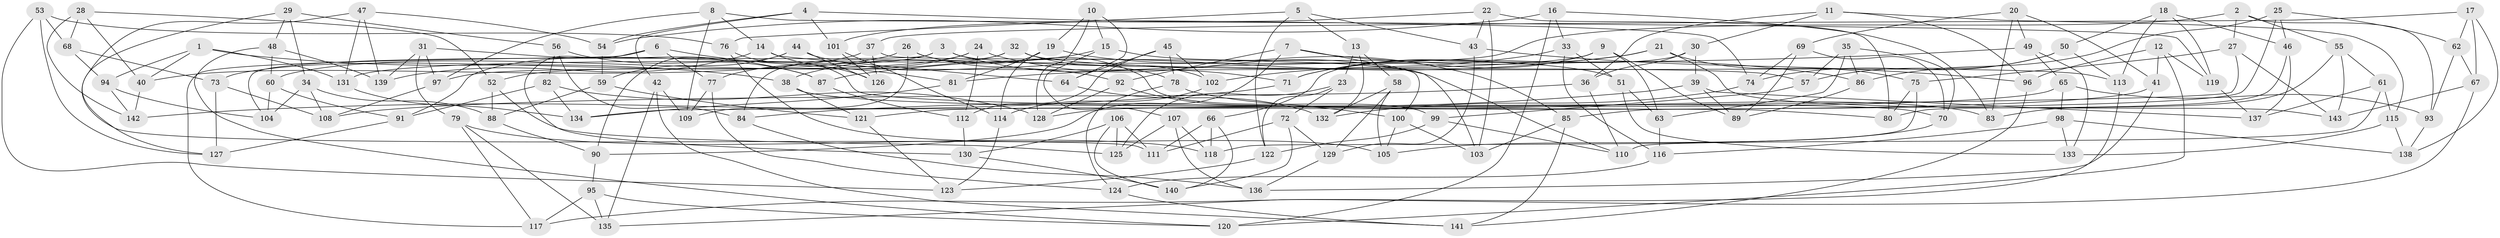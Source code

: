 // coarse degree distribution, {6: 0.5384615384615384, 5: 0.03296703296703297, 4: 0.4175824175824176, 3: 0.01098901098901099}
// Generated by graph-tools (version 1.1) at 2025/52/02/27/25 19:52:27]
// undirected, 143 vertices, 286 edges
graph export_dot {
graph [start="1"]
  node [color=gray90,style=filled];
  1;
  2;
  3;
  4;
  5;
  6;
  7;
  8;
  9;
  10;
  11;
  12;
  13;
  14;
  15;
  16;
  17;
  18;
  19;
  20;
  21;
  22;
  23;
  24;
  25;
  26;
  27;
  28;
  29;
  30;
  31;
  32;
  33;
  34;
  35;
  36;
  37;
  38;
  39;
  40;
  41;
  42;
  43;
  44;
  45;
  46;
  47;
  48;
  49;
  50;
  51;
  52;
  53;
  54;
  55;
  56;
  57;
  58;
  59;
  60;
  61;
  62;
  63;
  64;
  65;
  66;
  67;
  68;
  69;
  70;
  71;
  72;
  73;
  74;
  75;
  76;
  77;
  78;
  79;
  80;
  81;
  82;
  83;
  84;
  85;
  86;
  87;
  88;
  89;
  90;
  91;
  92;
  93;
  94;
  95;
  96;
  97;
  98;
  99;
  100;
  101;
  102;
  103;
  104;
  105;
  106;
  107;
  108;
  109;
  110;
  111;
  112;
  113;
  114;
  115;
  116;
  117;
  118;
  119;
  120;
  121;
  122;
  123;
  124;
  125;
  126;
  127;
  128;
  129;
  130;
  131;
  132;
  133;
  134;
  135;
  136;
  137;
  138;
  139;
  140;
  141;
  142;
  143;
  1 -- 40;
  1 -- 38;
  1 -- 131;
  1 -- 94;
  2 -- 27;
  2 -- 55;
  2 -- 131;
  2 -- 93;
  3 -- 104;
  3 -- 71;
  3 -- 91;
  3 -- 57;
  4 -- 42;
  4 -- 54;
  4 -- 74;
  4 -- 101;
  5 -- 13;
  5 -- 76;
  5 -- 43;
  5 -- 122;
  6 -- 77;
  6 -- 117;
  6 -- 81;
  6 -- 130;
  7 -- 86;
  7 -- 92;
  7 -- 103;
  7 -- 90;
  8 -- 97;
  8 -- 119;
  8 -- 109;
  8 -- 14;
  9 -- 89;
  9 -- 71;
  9 -- 97;
  9 -- 63;
  10 -- 19;
  10 -- 15;
  10 -- 128;
  10 -- 64;
  11 -- 96;
  11 -- 36;
  11 -- 30;
  11 -- 115;
  12 -- 119;
  12 -- 41;
  12 -- 96;
  12 -- 120;
  13 -- 132;
  13 -- 23;
  13 -- 58;
  14 -- 64;
  14 -- 139;
  14 -- 126;
  15 -- 38;
  15 -- 51;
  15 -- 107;
  16 -- 120;
  16 -- 83;
  16 -- 54;
  16 -- 33;
  17 -- 37;
  17 -- 67;
  17 -- 138;
  17 -- 62;
  18 -- 113;
  18 -- 50;
  18 -- 46;
  18 -- 119;
  19 -- 85;
  19 -- 81;
  19 -- 114;
  20 -- 49;
  20 -- 41;
  20 -- 69;
  20 -- 83;
  21 -- 143;
  21 -- 87;
  21 -- 75;
  21 -- 71;
  22 -- 43;
  22 -- 101;
  22 -- 103;
  22 -- 80;
  23 -- 122;
  23 -- 125;
  23 -- 72;
  24 -- 77;
  24 -- 52;
  24 -- 112;
  24 -- 110;
  25 -- 62;
  25 -- 85;
  25 -- 86;
  25 -- 46;
  26 -- 99;
  26 -- 73;
  26 -- 78;
  26 -- 109;
  27 -- 134;
  27 -- 75;
  27 -- 143;
  28 -- 40;
  28 -- 68;
  28 -- 142;
  28 -- 52;
  29 -- 111;
  29 -- 56;
  29 -- 48;
  29 -- 34;
  30 -- 36;
  30 -- 39;
  30 -- 66;
  31 -- 87;
  31 -- 139;
  31 -- 79;
  31 -- 97;
  32 -- 113;
  32 -- 102;
  32 -- 84;
  32 -- 60;
  33 -- 102;
  33 -- 116;
  33 -- 51;
  34 -- 88;
  34 -- 108;
  34 -- 104;
  35 -- 57;
  35 -- 86;
  35 -- 70;
  35 -- 63;
  36 -- 110;
  36 -- 108;
  37 -- 126;
  37 -- 100;
  37 -- 40;
  38 -- 121;
  38 -- 70;
  39 -- 137;
  39 -- 89;
  39 -- 84;
  40 -- 142;
  41 -- 136;
  41 -- 121;
  42 -- 141;
  42 -- 109;
  42 -- 135;
  43 -- 129;
  43 -- 96;
  44 -- 92;
  44 -- 126;
  44 -- 90;
  44 -- 59;
  45 -- 78;
  45 -- 102;
  45 -- 112;
  45 -- 64;
  46 -- 137;
  46 -- 80;
  47 -- 54;
  47 -- 139;
  47 -- 131;
  47 -- 127;
  48 -- 60;
  48 -- 139;
  48 -- 120;
  49 -- 133;
  49 -- 65;
  49 -- 81;
  50 -- 113;
  50 -- 57;
  50 -- 74;
  51 -- 133;
  51 -- 63;
  52 -- 88;
  52 -- 125;
  53 -- 68;
  53 -- 123;
  53 -- 127;
  53 -- 76;
  54 -- 59;
  55 -- 61;
  55 -- 143;
  55 -- 83;
  56 -- 84;
  56 -- 82;
  56 -- 87;
  57 -- 99;
  58 -- 105;
  58 -- 132;
  58 -- 129;
  59 -- 88;
  59 -- 121;
  60 -- 104;
  60 -- 91;
  61 -- 110;
  61 -- 115;
  61 -- 137;
  62 -- 93;
  62 -- 67;
  63 -- 116;
  64 -- 132;
  65 -- 128;
  65 -- 98;
  65 -- 93;
  66 -- 140;
  66 -- 111;
  66 -- 118;
  67 -- 143;
  67 -- 117;
  68 -- 73;
  68 -- 94;
  69 -- 74;
  69 -- 89;
  69 -- 70;
  70 -- 105;
  71 -- 142;
  72 -- 111;
  72 -- 129;
  72 -- 140;
  73 -- 108;
  73 -- 127;
  74 -- 132;
  75 -- 80;
  75 -- 118;
  76 -- 105;
  76 -- 80;
  77 -- 124;
  77 -- 109;
  78 -- 83;
  78 -- 124;
  79 -- 118;
  79 -- 135;
  79 -- 117;
  81 -- 134;
  82 -- 128;
  82 -- 134;
  82 -- 91;
  84 -- 136;
  85 -- 103;
  85 -- 141;
  86 -- 89;
  87 -- 112;
  88 -- 90;
  90 -- 95;
  91 -- 127;
  92 -- 100;
  92 -- 128;
  93 -- 138;
  94 -- 104;
  94 -- 142;
  95 -- 135;
  95 -- 117;
  95 -- 120;
  96 -- 141;
  97 -- 108;
  98 -- 133;
  98 -- 138;
  98 -- 116;
  99 -- 110;
  99 -- 122;
  100 -- 105;
  100 -- 103;
  101 -- 114;
  101 -- 126;
  102 -- 114;
  106 -- 111;
  106 -- 130;
  106 -- 140;
  106 -- 125;
  107 -- 118;
  107 -- 136;
  107 -- 125;
  112 -- 130;
  113 -- 135;
  114 -- 123;
  115 -- 133;
  115 -- 138;
  116 -- 124;
  119 -- 137;
  121 -- 123;
  122 -- 123;
  124 -- 141;
  129 -- 136;
  130 -- 140;
  131 -- 134;
}
